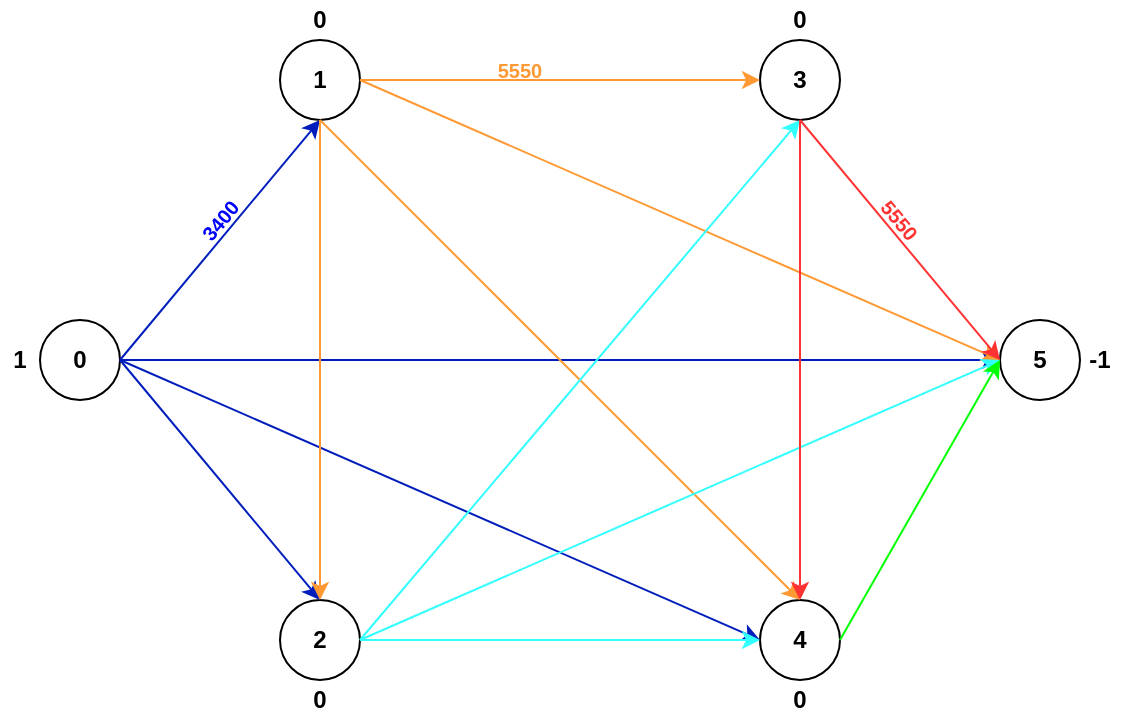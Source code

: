 <mxfile version="14.4.3" type="device"><diagram id="wThC0ehXAJ2NCH0y0Ky8" name="Page-1"><mxGraphModel dx="716" dy="361" grid="1" gridSize="10" guides="1" tooltips="1" connect="1" arrows="1" fold="1" page="1" pageScale="1" pageWidth="850" pageHeight="1100" math="0" shadow="0"><root><mxCell id="0"/><mxCell id="1" parent="0"/><mxCell id="8IHRuvas68S-kI4Hlbfv-1" value="&lt;b&gt;0&lt;/b&gt;" style="ellipse;whiteSpace=wrap;html=1;aspect=fixed;" vertex="1" parent="1"><mxGeometry x="80" y="180" width="40" height="40" as="geometry"/></mxCell><mxCell id="8IHRuvas68S-kI4Hlbfv-2" value="&lt;b&gt;1&lt;/b&gt;" style="ellipse;whiteSpace=wrap;html=1;aspect=fixed;" vertex="1" parent="1"><mxGeometry x="200" y="40" width="40" height="40" as="geometry"/></mxCell><mxCell id="8IHRuvas68S-kI4Hlbfv-3" value="&lt;b&gt;2&lt;/b&gt;" style="ellipse;whiteSpace=wrap;html=1;aspect=fixed;" vertex="1" parent="1"><mxGeometry x="200" y="320" width="40" height="40" as="geometry"/></mxCell><mxCell id="8IHRuvas68S-kI4Hlbfv-4" value="&lt;b&gt;3&lt;/b&gt;" style="ellipse;whiteSpace=wrap;html=1;aspect=fixed;" vertex="1" parent="1"><mxGeometry x="440" y="40" width="40" height="40" as="geometry"/></mxCell><mxCell id="8IHRuvas68S-kI4Hlbfv-5" value="&lt;b&gt;4&lt;/b&gt;" style="ellipse;whiteSpace=wrap;html=1;aspect=fixed;" vertex="1" parent="1"><mxGeometry x="440" y="320" width="40" height="40" as="geometry"/></mxCell><mxCell id="8IHRuvas68S-kI4Hlbfv-6" value="&lt;b&gt;5&lt;/b&gt;" style="ellipse;whiteSpace=wrap;html=1;aspect=fixed;" vertex="1" parent="1"><mxGeometry x="560" y="180" width="40" height="40" as="geometry"/></mxCell><mxCell id="8IHRuvas68S-kI4Hlbfv-7" value="" style="endArrow=classic;html=1;exitX=1;exitY=0.5;exitDx=0;exitDy=0;fillColor=#0050ef;strokeColor=#001DBC;" edge="1" parent="1" source="8IHRuvas68S-kI4Hlbfv-1"><mxGeometry width="50" height="50" relative="1" as="geometry"><mxPoint x="400" y="320" as="sourcePoint"/><mxPoint x="220" y="80" as="targetPoint"/></mxGeometry></mxCell><mxCell id="8IHRuvas68S-kI4Hlbfv-8" value="" style="endArrow=classic;html=1;exitX=1;exitY=0.5;exitDx=0;exitDy=0;entryX=0.5;entryY=0;entryDx=0;entryDy=0;fillColor=#0050ef;strokeColor=#001DBC;" edge="1" parent="1" source="8IHRuvas68S-kI4Hlbfv-1" target="8IHRuvas68S-kI4Hlbfv-3"><mxGeometry width="50" height="50" relative="1" as="geometry"><mxPoint x="400" y="320" as="sourcePoint"/><mxPoint x="450" y="270" as="targetPoint"/></mxGeometry></mxCell><mxCell id="8IHRuvas68S-kI4Hlbfv-10" value="" style="endArrow=classic;html=1;exitX=1;exitY=0.5;exitDx=0;exitDy=0;entryX=0;entryY=0.5;entryDx=0;entryDy=0;fillColor=#0050ef;strokeColor=#001DBC;" edge="1" parent="1" source="8IHRuvas68S-kI4Hlbfv-1" target="8IHRuvas68S-kI4Hlbfv-5"><mxGeometry width="50" height="50" relative="1" as="geometry"><mxPoint x="130" y="210" as="sourcePoint"/><mxPoint x="455.858" y="84.142" as="targetPoint"/></mxGeometry></mxCell><mxCell id="8IHRuvas68S-kI4Hlbfv-11" value="" style="endArrow=classic;html=1;entryX=0;entryY=0.5;entryDx=0;entryDy=0;exitX=1;exitY=0.5;exitDx=0;exitDy=0;fillColor=#0050ef;strokeColor=#001DBC;" edge="1" parent="1" source="8IHRuvas68S-kI4Hlbfv-1" target="8IHRuvas68S-kI4Hlbfv-6"><mxGeometry width="50" height="50" relative="1" as="geometry"><mxPoint x="130" y="210" as="sourcePoint"/><mxPoint x="455.858" y="335.858" as="targetPoint"/></mxGeometry></mxCell><mxCell id="8IHRuvas68S-kI4Hlbfv-12" value="" style="endArrow=classic;html=1;entryX=0.5;entryY=0;entryDx=0;entryDy=0;exitX=0.5;exitY=1;exitDx=0;exitDy=0;fillColor=#fff2cc;gradientColor=#ffd966;fontColor=#FF9933;strokeColor=#FF9933;" edge="1" parent="1" source="8IHRuvas68S-kI4Hlbfv-2" target="8IHRuvas68S-kI4Hlbfv-3"><mxGeometry width="50" height="50" relative="1" as="geometry"><mxPoint x="300" y="84" as="sourcePoint"/><mxPoint x="215.858" y="84.142" as="targetPoint"/></mxGeometry></mxCell><mxCell id="8IHRuvas68S-kI4Hlbfv-13" value="" style="endArrow=classic;html=1;entryX=0;entryY=0.5;entryDx=0;entryDy=0;exitX=1;exitY=0.5;exitDx=0;exitDy=0;fillColor=#fff2cc;gradientColor=#ffd966;fontColor=#FF9933;strokeColor=#FF9933;" edge="1" parent="1" source="8IHRuvas68S-kI4Hlbfv-2" target="8IHRuvas68S-kI4Hlbfv-4"><mxGeometry width="50" height="50" relative="1" as="geometry"><mxPoint x="230" y="90" as="sourcePoint"/><mxPoint x="230" y="330" as="targetPoint"/></mxGeometry></mxCell><mxCell id="8IHRuvas68S-kI4Hlbfv-14" value="" style="endArrow=classic;html=1;entryX=0.5;entryY=0;entryDx=0;entryDy=0;fillColor=#fff2cc;gradientColor=#ffd966;fontColor=#FF9933;strokeColor=#FF9933;" edge="1" parent="1" target="8IHRuvas68S-kI4Hlbfv-5"><mxGeometry width="50" height="50" relative="1" as="geometry"><mxPoint x="220" y="80" as="sourcePoint"/><mxPoint x="240" y="340" as="targetPoint"/></mxGeometry></mxCell><mxCell id="8IHRuvas68S-kI4Hlbfv-15" value="" style="endArrow=classic;html=1;fillColor=#fff2cc;entryX=0;entryY=0.5;entryDx=0;entryDy=0;exitX=1;exitY=0.5;exitDx=0;exitDy=0;gradientColor=#ffd966;fontColor=#FF9933;strokeColor=#FF9933;" edge="1" parent="1" source="8IHRuvas68S-kI4Hlbfv-2" target="8IHRuvas68S-kI4Hlbfv-6"><mxGeometry width="50" height="50" relative="1" as="geometry"><mxPoint x="220" y="80" as="sourcePoint"/><mxPoint x="570" y="190" as="targetPoint"/></mxGeometry></mxCell><mxCell id="8IHRuvas68S-kI4Hlbfv-16" value="" style="endArrow=classic;html=1;entryX=0.5;entryY=1;entryDx=0;entryDy=0;exitX=1;exitY=0.5;exitDx=0;exitDy=0;fillColor=#76608a;strokeColor=#33FFFF;" edge="1" parent="1" source="8IHRuvas68S-kI4Hlbfv-3" target="8IHRuvas68S-kI4Hlbfv-4"><mxGeometry width="50" height="50" relative="1" as="geometry"><mxPoint x="260" y="120" as="sourcePoint"/><mxPoint x="260" y="360" as="targetPoint"/></mxGeometry></mxCell><mxCell id="8IHRuvas68S-kI4Hlbfv-17" value="" style="endArrow=classic;html=1;entryX=0;entryY=0.5;entryDx=0;entryDy=0;fillColor=#76608a;strokeColor=#33FFFF;" edge="1" parent="1" target="8IHRuvas68S-kI4Hlbfv-5"><mxGeometry width="50" height="50" relative="1" as="geometry"><mxPoint x="240" y="340" as="sourcePoint"/><mxPoint x="470" y="90" as="targetPoint"/></mxGeometry></mxCell><mxCell id="8IHRuvas68S-kI4Hlbfv-18" value="" style="endArrow=classic;html=1;entryX=0;entryY=0.5;entryDx=0;entryDy=0;fillColor=#76608a;strokeColor=#33FFFF;" edge="1" parent="1" target="8IHRuvas68S-kI4Hlbfv-6"><mxGeometry width="50" height="50" relative="1" as="geometry"><mxPoint x="240" y="340" as="sourcePoint"/><mxPoint x="480" y="100" as="targetPoint"/></mxGeometry></mxCell><mxCell id="8IHRuvas68S-kI4Hlbfv-19" value="" style="endArrow=classic;html=1;fillColor=#e51400;entryX=0.5;entryY=0;entryDx=0;entryDy=0;exitX=0.5;exitY=1;exitDx=0;exitDy=0;strokeColor=#FF3333;" edge="1" parent="1" source="8IHRuvas68S-kI4Hlbfv-4" target="8IHRuvas68S-kI4Hlbfv-5"><mxGeometry width="50" height="50" relative="1" as="geometry"><mxPoint x="230" y="90" as="sourcePoint"/><mxPoint x="575.858" y="195.858" as="targetPoint"/></mxGeometry></mxCell><mxCell id="8IHRuvas68S-kI4Hlbfv-20" value="" style="endArrow=classic;html=1;fillColor=#e51400;entryX=0;entryY=0.5;entryDx=0;entryDy=0;exitX=0.5;exitY=1;exitDx=0;exitDy=0;strokeColor=#FF3333;" edge="1" parent="1" source="8IHRuvas68S-kI4Hlbfv-4" target="8IHRuvas68S-kI4Hlbfv-6"><mxGeometry width="50" height="50" relative="1" as="geometry"><mxPoint x="470" y="90" as="sourcePoint"/><mxPoint x="470" y="330" as="targetPoint"/></mxGeometry></mxCell><mxCell id="8IHRuvas68S-kI4Hlbfv-22" value="" style="endArrow=classic;html=1;fillColor=#60a917;entryX=0;entryY=0.5;entryDx=0;entryDy=0;exitX=1;exitY=0.5;exitDx=0;exitDy=0;strokeColor=#00FF00;" edge="1" parent="1" source="8IHRuvas68S-kI4Hlbfv-5" target="8IHRuvas68S-kI4Hlbfv-6"><mxGeometry width="50" height="50" relative="1" as="geometry"><mxPoint x="470" y="90" as="sourcePoint"/><mxPoint x="570" y="210" as="targetPoint"/></mxGeometry></mxCell><mxCell id="8IHRuvas68S-kI4Hlbfv-23" value="&lt;b&gt;1&lt;/b&gt;" style="text;html=1;strokeColor=none;fillColor=none;align=center;verticalAlign=middle;whiteSpace=wrap;rounded=0;" vertex="1" parent="1"><mxGeometry x="60" y="190" width="20" height="20" as="geometry"/></mxCell><mxCell id="8IHRuvas68S-kI4Hlbfv-25" value="&lt;b&gt;-1&lt;/b&gt;" style="text;html=1;strokeColor=none;fillColor=none;align=center;verticalAlign=middle;whiteSpace=wrap;rounded=0;" vertex="1" parent="1"><mxGeometry x="600" y="190" width="20" height="20" as="geometry"/></mxCell><mxCell id="8IHRuvas68S-kI4Hlbfv-26" value="&lt;b&gt;0&lt;/b&gt;" style="text;html=1;strokeColor=none;fillColor=none;align=center;verticalAlign=middle;whiteSpace=wrap;rounded=0;" vertex="1" parent="1"><mxGeometry x="200" y="360" width="40" height="20" as="geometry"/></mxCell><mxCell id="8IHRuvas68S-kI4Hlbfv-27" value="&lt;b&gt;0&lt;/b&gt;" style="text;html=1;strokeColor=none;fillColor=none;align=center;verticalAlign=middle;whiteSpace=wrap;rounded=0;" vertex="1" parent="1"><mxGeometry x="440" y="360" width="40" height="20" as="geometry"/></mxCell><mxCell id="8IHRuvas68S-kI4Hlbfv-28" value="&lt;b&gt;0&lt;/b&gt;" style="text;html=1;strokeColor=none;fillColor=none;align=center;verticalAlign=middle;whiteSpace=wrap;rounded=0;" vertex="1" parent="1"><mxGeometry x="200" y="20" width="40" height="20" as="geometry"/></mxCell><mxCell id="8IHRuvas68S-kI4Hlbfv-29" value="&lt;b&gt;0&lt;/b&gt;" style="text;html=1;strokeColor=none;fillColor=none;align=center;verticalAlign=middle;whiteSpace=wrap;rounded=0;" vertex="1" parent="1"><mxGeometry x="440" y="20" width="40" height="20" as="geometry"/></mxCell><mxCell id="8IHRuvas68S-kI4Hlbfv-30" value="&lt;font color=&quot;#0000ff&quot; style=&quot;font-size: 10px;&quot;&gt;&lt;b style=&quot;font-size: 10px;&quot;&gt;3400&lt;/b&gt;&lt;/font&gt;" style="text;html=1;strokeColor=none;fillColor=none;align=center;verticalAlign=middle;whiteSpace=wrap;rounded=0;rotation=-50;fontSize=10;" vertex="1" parent="1"><mxGeometry x="150" y="120" width="40" height="20" as="geometry"/></mxCell><mxCell id="8IHRuvas68S-kI4Hlbfv-38" value="&lt;font style=&quot;font-size: 10px;&quot;&gt;&lt;b style=&quot;font-size: 10px;&quot;&gt;5550&lt;/b&gt;&lt;/font&gt;" style="text;html=1;strokeColor=none;fillColor=none;align=center;verticalAlign=middle;whiteSpace=wrap;rounded=0;rotation=0;fontSize=10;fontColor=#FF9933;" vertex="1" parent="1"><mxGeometry x="300" y="50" width="40" height="10" as="geometry"/></mxCell><mxCell id="8IHRuvas68S-kI4Hlbfv-49" value="&lt;font style=&quot;font-size: 10px;&quot;&gt;&lt;b style=&quot;font-size: 10px;&quot;&gt;5550&lt;/b&gt;&lt;/font&gt;" style="text;html=1;strokeColor=none;fillColor=none;align=center;verticalAlign=middle;whiteSpace=wrap;rounded=0;rotation=50;fontSize=10;fontColor=#FF3333;" vertex="1" parent="1"><mxGeometry x="490" y="120" width="40" height="20" as="geometry"/></mxCell></root></mxGraphModel></diagram></mxfile>